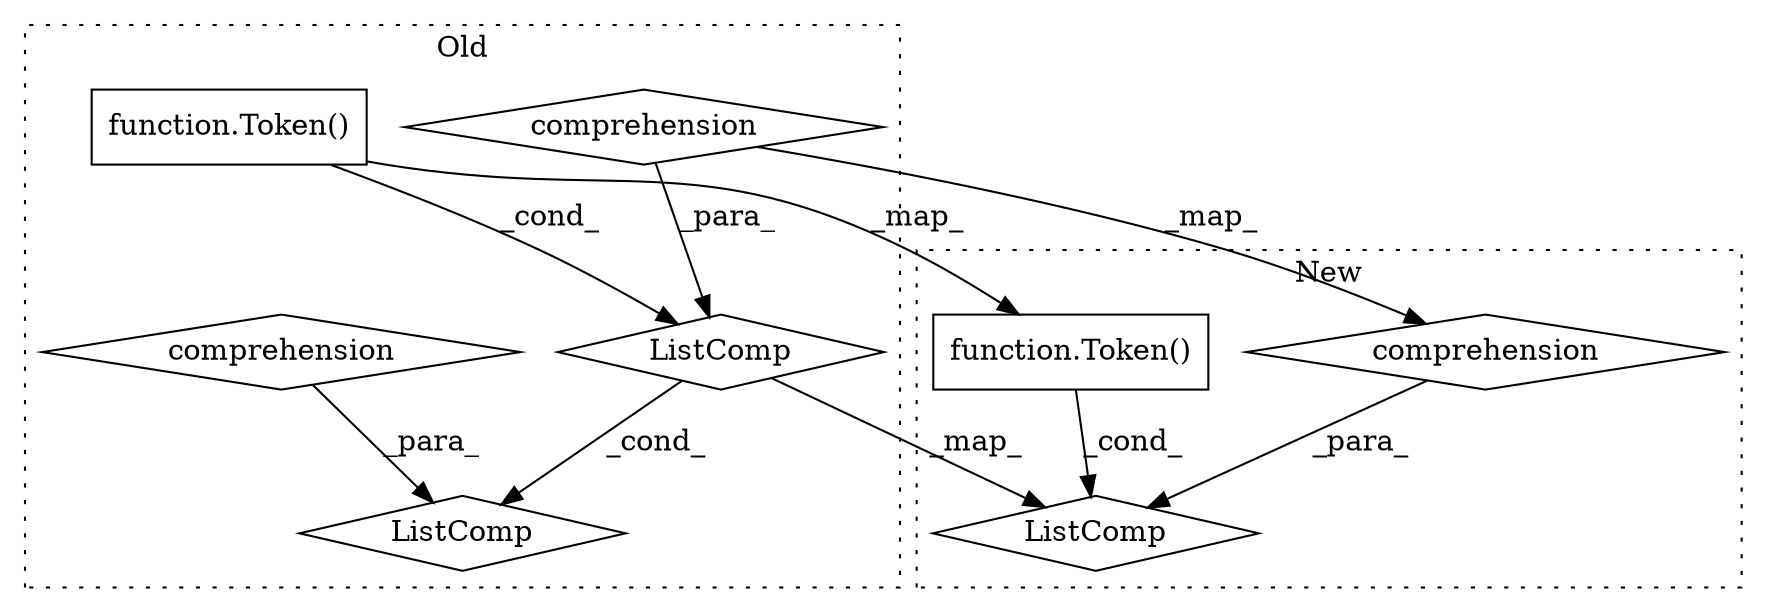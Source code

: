 digraph G {
subgraph cluster0 {
1 [label="function.Token()" a="75" s="2681" l="21" shape="box"];
3 [label="ListComp" a="106" s="2679" l="67" shape="diamond"];
4 [label="comprehension" a="45" s="2724" l="3" shape="diamond"];
6 [label="ListComp" a="106" s="2680" l="43" shape="diamond"];
8 [label="comprehension" a="45" s="2703" l="3" shape="diamond"];
label = "Old";
style="dotted";
}
subgraph cluster1 {
2 [label="function.Token()" a="75" s="2358" l="21" shape="box"];
5 [label="ListComp" a="106" s="2357" l="60" shape="diamond"];
7 [label="comprehension" a="45" s="2380" l="3" shape="diamond"];
label = "New";
style="dotted";
}
1 -> 2 [label="_map_"];
1 -> 6 [label="_cond_"];
2 -> 5 [label="_cond_"];
4 -> 3 [label="_para_"];
6 -> 3 [label="_cond_"];
6 -> 5 [label="_map_"];
7 -> 5 [label="_para_"];
8 -> 7 [label="_map_"];
8 -> 6 [label="_para_"];
}